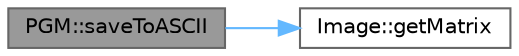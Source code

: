 digraph "PGM::saveToASCII"
{
 // INTERACTIVE_SVG=YES
 // LATEX_PDF_SIZE
  bgcolor="transparent";
  edge [fontname=Helvetica,fontsize=10,labelfontname=Helvetica,labelfontsize=10];
  node [fontname=Helvetica,fontsize=10,shape=box,height=0.2,width=0.4];
  rankdir="LR";
  Node1 [id="Node000001",label="PGM::saveToASCII",height=0.2,width=0.4,color="gray40", fillcolor="grey60", style="filled", fontcolor="black",tooltip="Saves the image's pixel data in ASCII format."];
  Node1 -> Node2 [id="edge1_Node000001_Node000002",color="steelblue1",style="solid",tooltip=" "];
  Node2 [id="Node000002",label="Image::getMatrix",height=0.2,width=0.4,color="grey40", fillcolor="white", style="filled",URL="$class_image.html#ad4f50b642f69435f20c0bc5e57fe76ec",tooltip="Gets a reference to the image matrix (modifiable)."];
}
